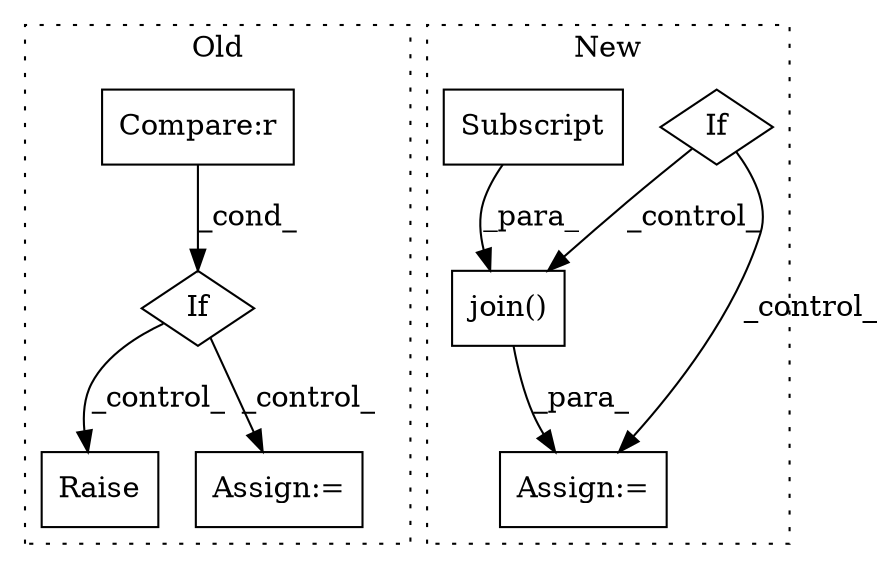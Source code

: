 digraph G {
subgraph cluster0 {
1 [label="Raise" a="91" s="737" l="6" shape="box"];
4 [label="If" a="96" s="322" l="0" shape="diamond"];
6 [label="Assign:=" a="68" s="628" l="3" shape="box"];
7 [label="Compare:r" a="40" s="322" l="23" shape="box"];
label = "Old";
style="dotted";
}
subgraph cluster1 {
2 [label="join()" a="75" s="357,401" l="9,1" shape="box"];
3 [label="Assign:=" a="68" s="354" l="3" shape="box"];
5 [label="If" a="96" s="209" l="3" shape="diamond"];
8 [label="Subscript" a="63" s="366,0" l="35,0" shape="box"];
label = "New";
style="dotted";
}
2 -> 3 [label="_para_"];
4 -> 6 [label="_control_"];
4 -> 1 [label="_control_"];
5 -> 2 [label="_control_"];
5 -> 3 [label="_control_"];
7 -> 4 [label="_cond_"];
8 -> 2 [label="_para_"];
}